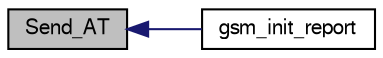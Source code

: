 digraph "Send_AT"
{
  edge [fontname="FreeSans",fontsize="10",labelfontname="FreeSans",labelfontsize="10"];
  node [fontname="FreeSans",fontsize="10",shape=record];
  rankdir="LR";
  Node1 [label="Send_AT",height=0.2,width=0.4,color="black", fillcolor="grey75", style="filled", fontcolor="black"];
  Node1 -> Node2 [dir="back",color="midnightblue",fontsize="10",style="solid",fontname="FreeSans"];
  Node2 [label="gsm_init_report",height=0.2,width=0.4,color="black", fillcolor="white", style="filled",URL="$gsm_8h.html#a39c5977ea034110b997a2602f939026e"];
}
